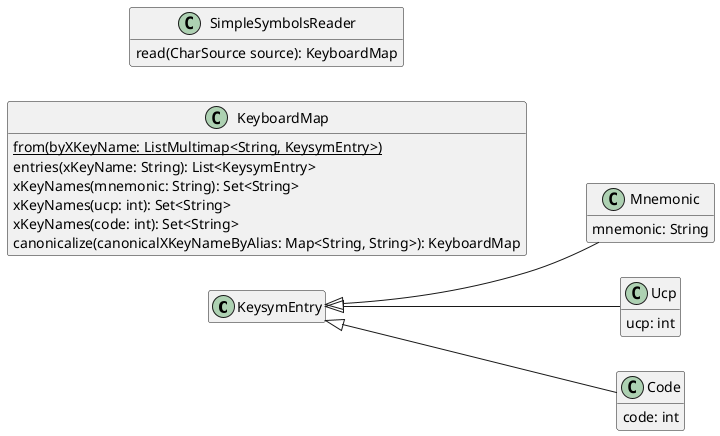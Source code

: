 @startuml Mapping
hide empty members
left to right direction

class "KeysymEntry" {}
class "Mnemonic" {
  mnemonic: String
}
class "Ucp" {
  ucp: int
}
class "Code" {
  code: int
}

"KeysymEntry" <|-- "Mnemonic"
"KeysymEntry" <|-- "Ucp"
"KeysymEntry" <|-- "Code"

class "KeyboardMap" {
  {static} from(byXKeyName: ListMultimap<String, KeysymEntry>)
  entries(xKeyName: String): List<KeysymEntry>
  xKeyNames(mnemonic: String): Set<String>
  xKeyNames(ucp: int): Set<String>
  xKeyNames(code: int): Set<String>
  canonicalize(canonicalXKeyNameByAlias: Map<String, String>): KeyboardMap
}

class "SimpleSymbolsReader" {
  read(CharSource source): KeyboardMap
}

@enduml